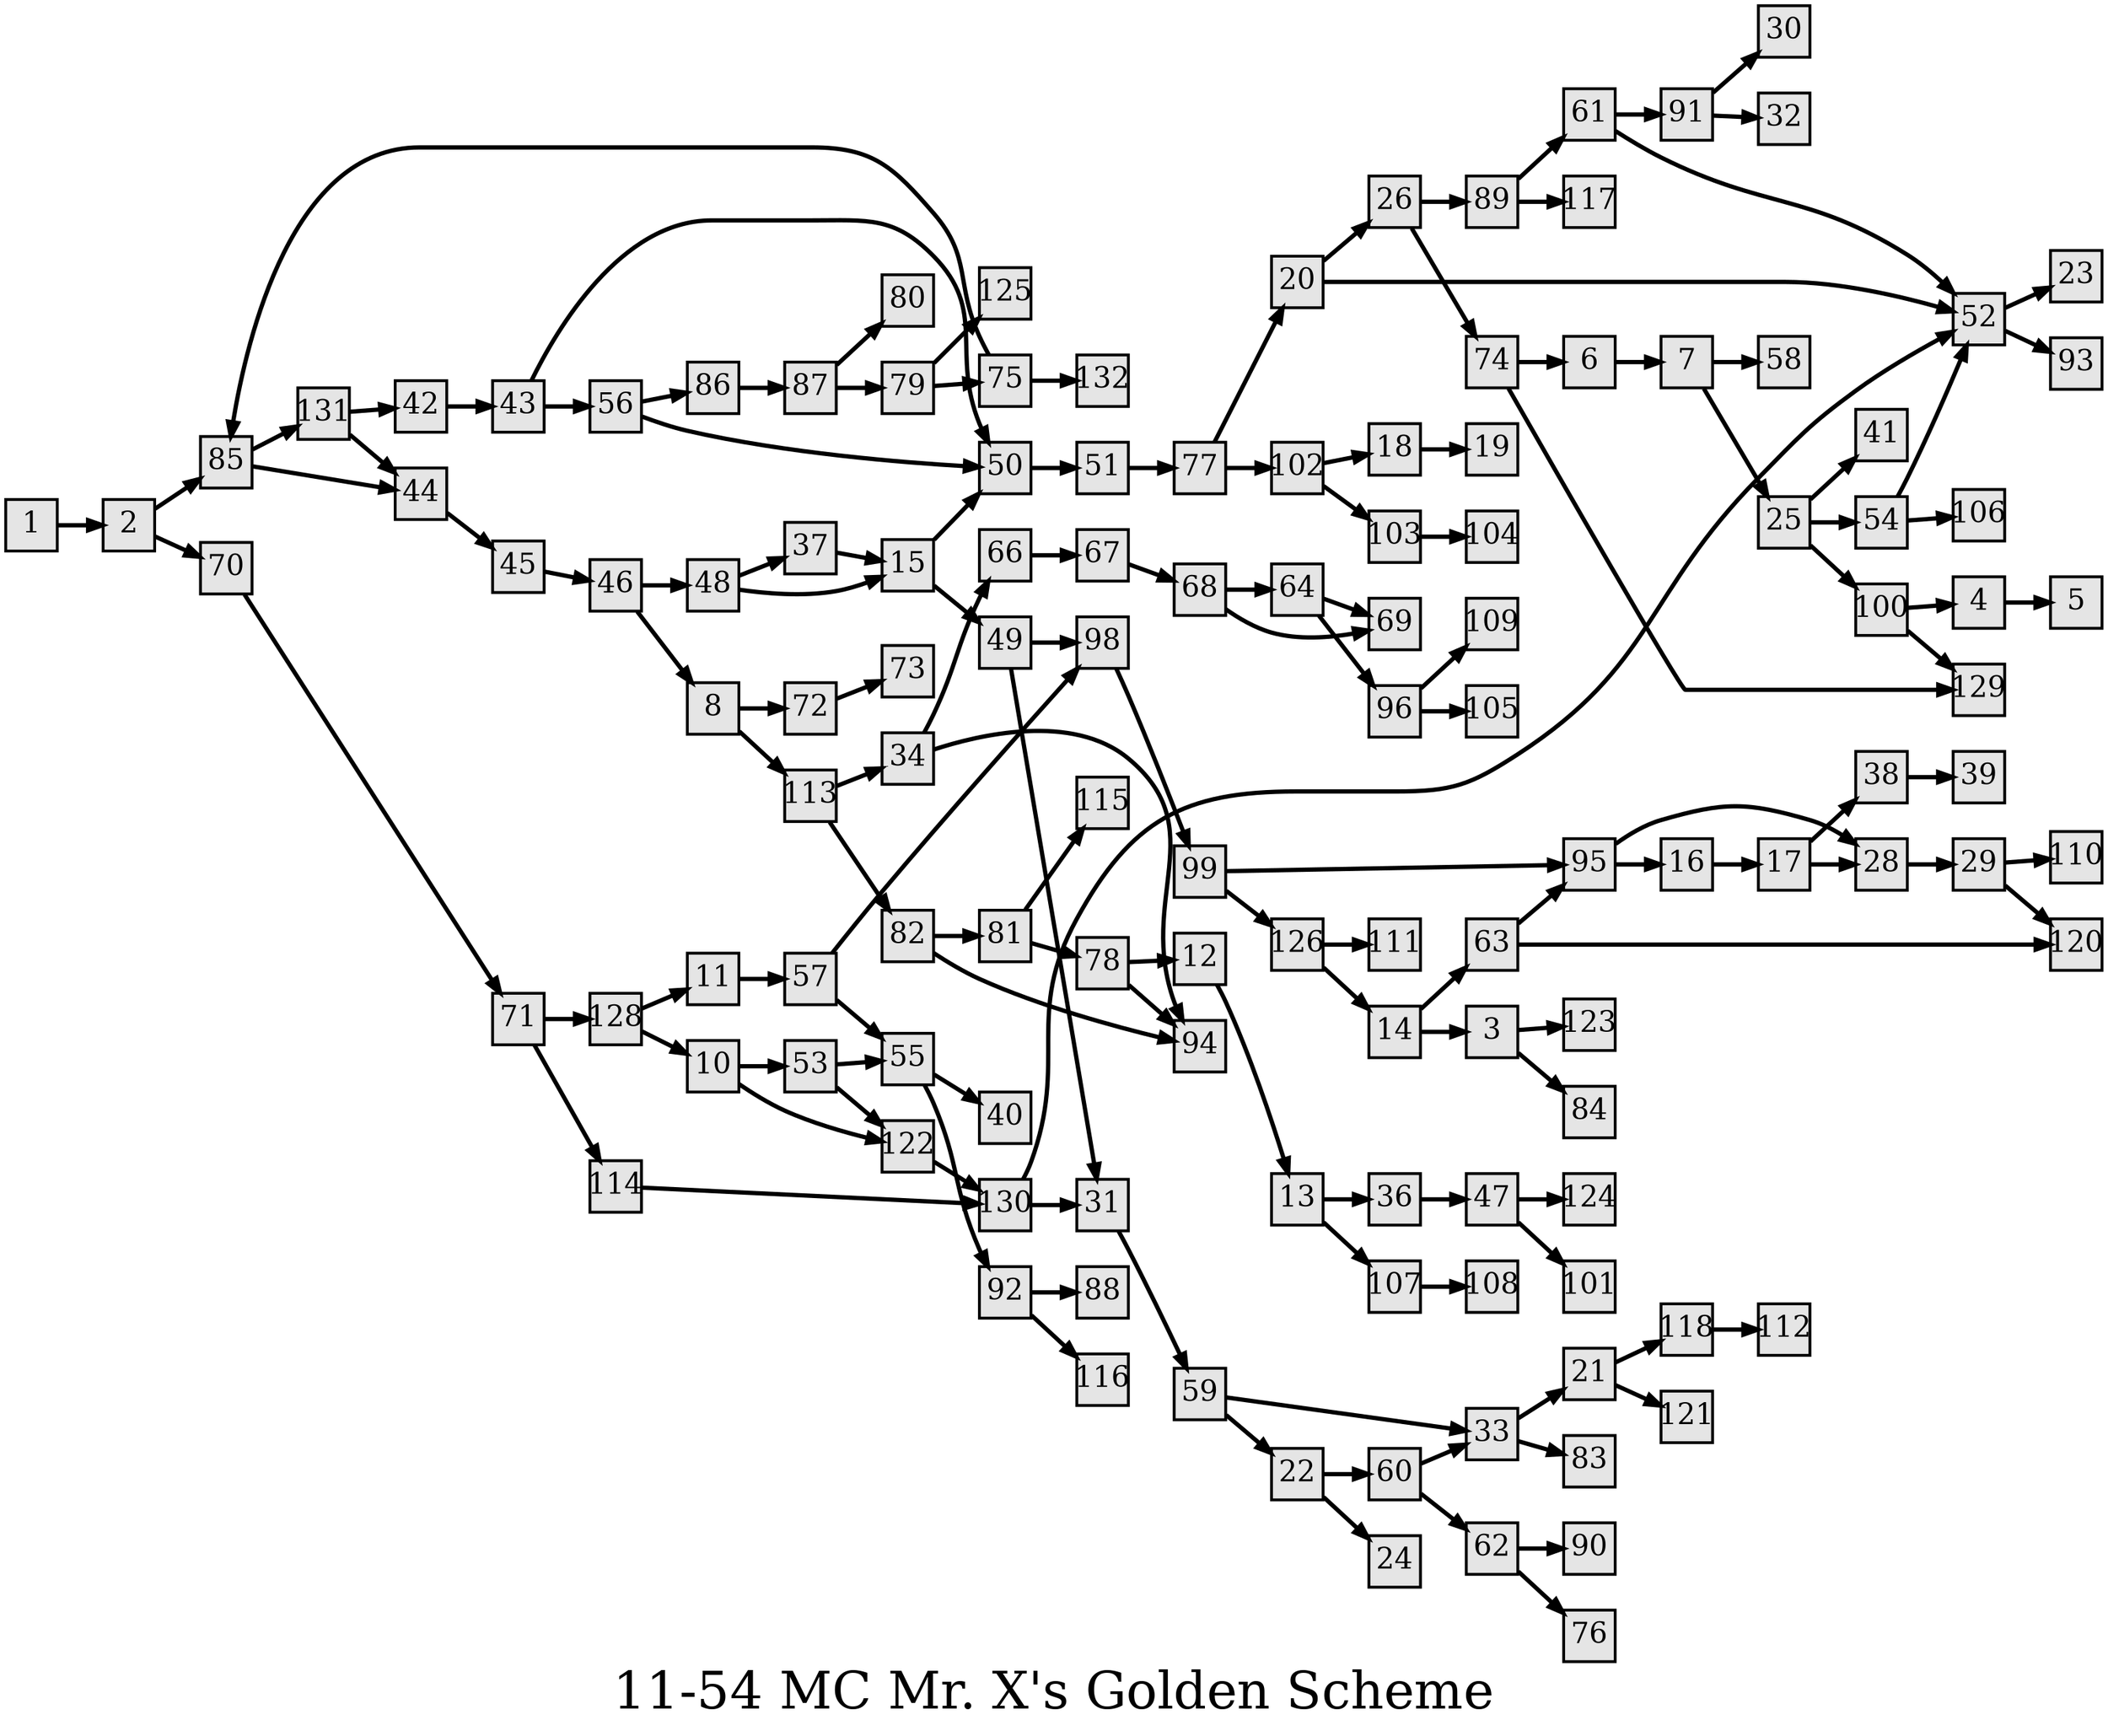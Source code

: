 digraph g{
  graph [ label="11-54 MC Mr. X's Golden Scheme" rankdir=LR, ordering=out, fontsize=36, nodesep="0.35", ranksep="0.45"];
  node  [shape=rect, penwidth=2, fontsize=20, style=filled, fillcolor=grey90, margin="0,0", labelfloat=true, regular=true, fixedsize=true];
  edge  [labelfloat=true, penwidth=3, fontsize=12];
  // ---;
  // group  : Katz;
  // id     :;
  // gbid   :;
  // series :;
  // title  :;
  // author :;
  // credit:;
  // - name : Kylie McGregor;
  // role : encoder;
  // date : 2017-09-08;
  // - name : Jeremy Douglass;
  // role : editor;
  // date : 2017-10-19;
  // render:;
  // - name   : small;
  // styles : gvStyles-small.txt;
  // engine : dot;
  // comment: >;
  
  // ---;
  
  // From | To | Label;
  
  1 -> 2;
  2 -> 85;
  2 -> 70;
  3 -> 123;
  3 -> 84;
  4 -> 5;
  6 -> 7;
  7 -> 58;
  7 -> 25;
  8 -> 72;
  8 -> 113;
  10 -> 53;
  10 -> 122;
  11 -> 57;
  12 -> 13;
  13 -> 36;
  13 -> 107;
  14 -> 63;
  14 -> 3;
  15 -> 50;
  15 -> 49;
  16 -> 17;
  17 -> 38;
  17 -> 28;
  18 -> 19;
  20 -> 26;
  20 -> 52;
  21 -> 118;
  21 -> 121;
  22 -> 60;
  22 -> 24;
  25 -> 54;
  25 -> 41;
  25 -> 100;
  26 -> 89;
  26 -> 74;
  28 -> 29;
  29 -> 110;
  29 -> 120;
  31 -> 59;
  33 -> 21;
  33 -> 83;
  34 -> 66;
  34 -> 94;
  36 -> 47;
  37 -> 15;
  38 -> 39;
  42 -> 43;
  43 -> 50;
  43 -> 56;
  44 -> 45;
  45 -> 46;
  46 -> 48;
  46 -> 8;
  47 -> 124;
  47 -> 101;
  48 -> 37;
  48 -> 15;
  49 -> 98;
  49 -> 31;
  50 -> 51;
  51 -> 77;
  52 -> 23;
  52 -> 93;
  53 -> 55;
  53 -> 122;
  54 -> 52;
  54 -> 106;
  55 -> 40;
  55 -> 92;
  56 -> 86;
  56 -> 50;
  57 -> 98;
  57 -> 55;
  59 -> 33;
  59 -> 22;
  60 -> 33;
  60 -> 62;
  61 -> 91;
  61 -> 52;
  62 -> 90;
  62 -> 76;
  63 -> 95;
  63 -> 120;
  64 -> 69;
  64 -> 96;
  66 -> 67;
  67 -> 68;
  68 -> 64;
  68 -> 69;
  70 -> 71;
  71 -> 128;
  71 -> 114;
  72 -> 73;
  74 -> 6;
  74 -> 129;
  75 -> 85;
  75 -> 132;
  77 -> 20;
  77 -> 102;
  78 -> 12;
  78 -> 94;
  79 -> 125;
  79 -> 75;
  81 -> 78;
  81 -> 115;
  82 -> 81;
  82 -> 94;
  85 -> 131;
  85 -> 44;
  86 -> 87;
  87 -> 80;
  87 -> 79;
  89 -> 61;
  89 -> 117;
  91 -> 30;
  91 -> 32;
  92 -> 88;
  92 -> 116;
  95 -> 28;
  95 -> 16;
  96 -> 109;
  96 -> 105;
  98 -> 99;
  99 -> 95;
  99 -> 126;
  100 -> 4;
  100 -> 129;
  102 -> 18;
  102 -> 103;
  103 -> 104;
  107 -> 108;
  113 -> 34;
  113 -> 82;
  114 -> 130;
  118 -> 112;
  122 -> 130;
  126 -> 14;
  126 -> 111;
  128 -> 11;
  128 -> 10;
  130 -> 52;
  130 -> 31;
  131 -> 42;
  131 -> 44;
}

